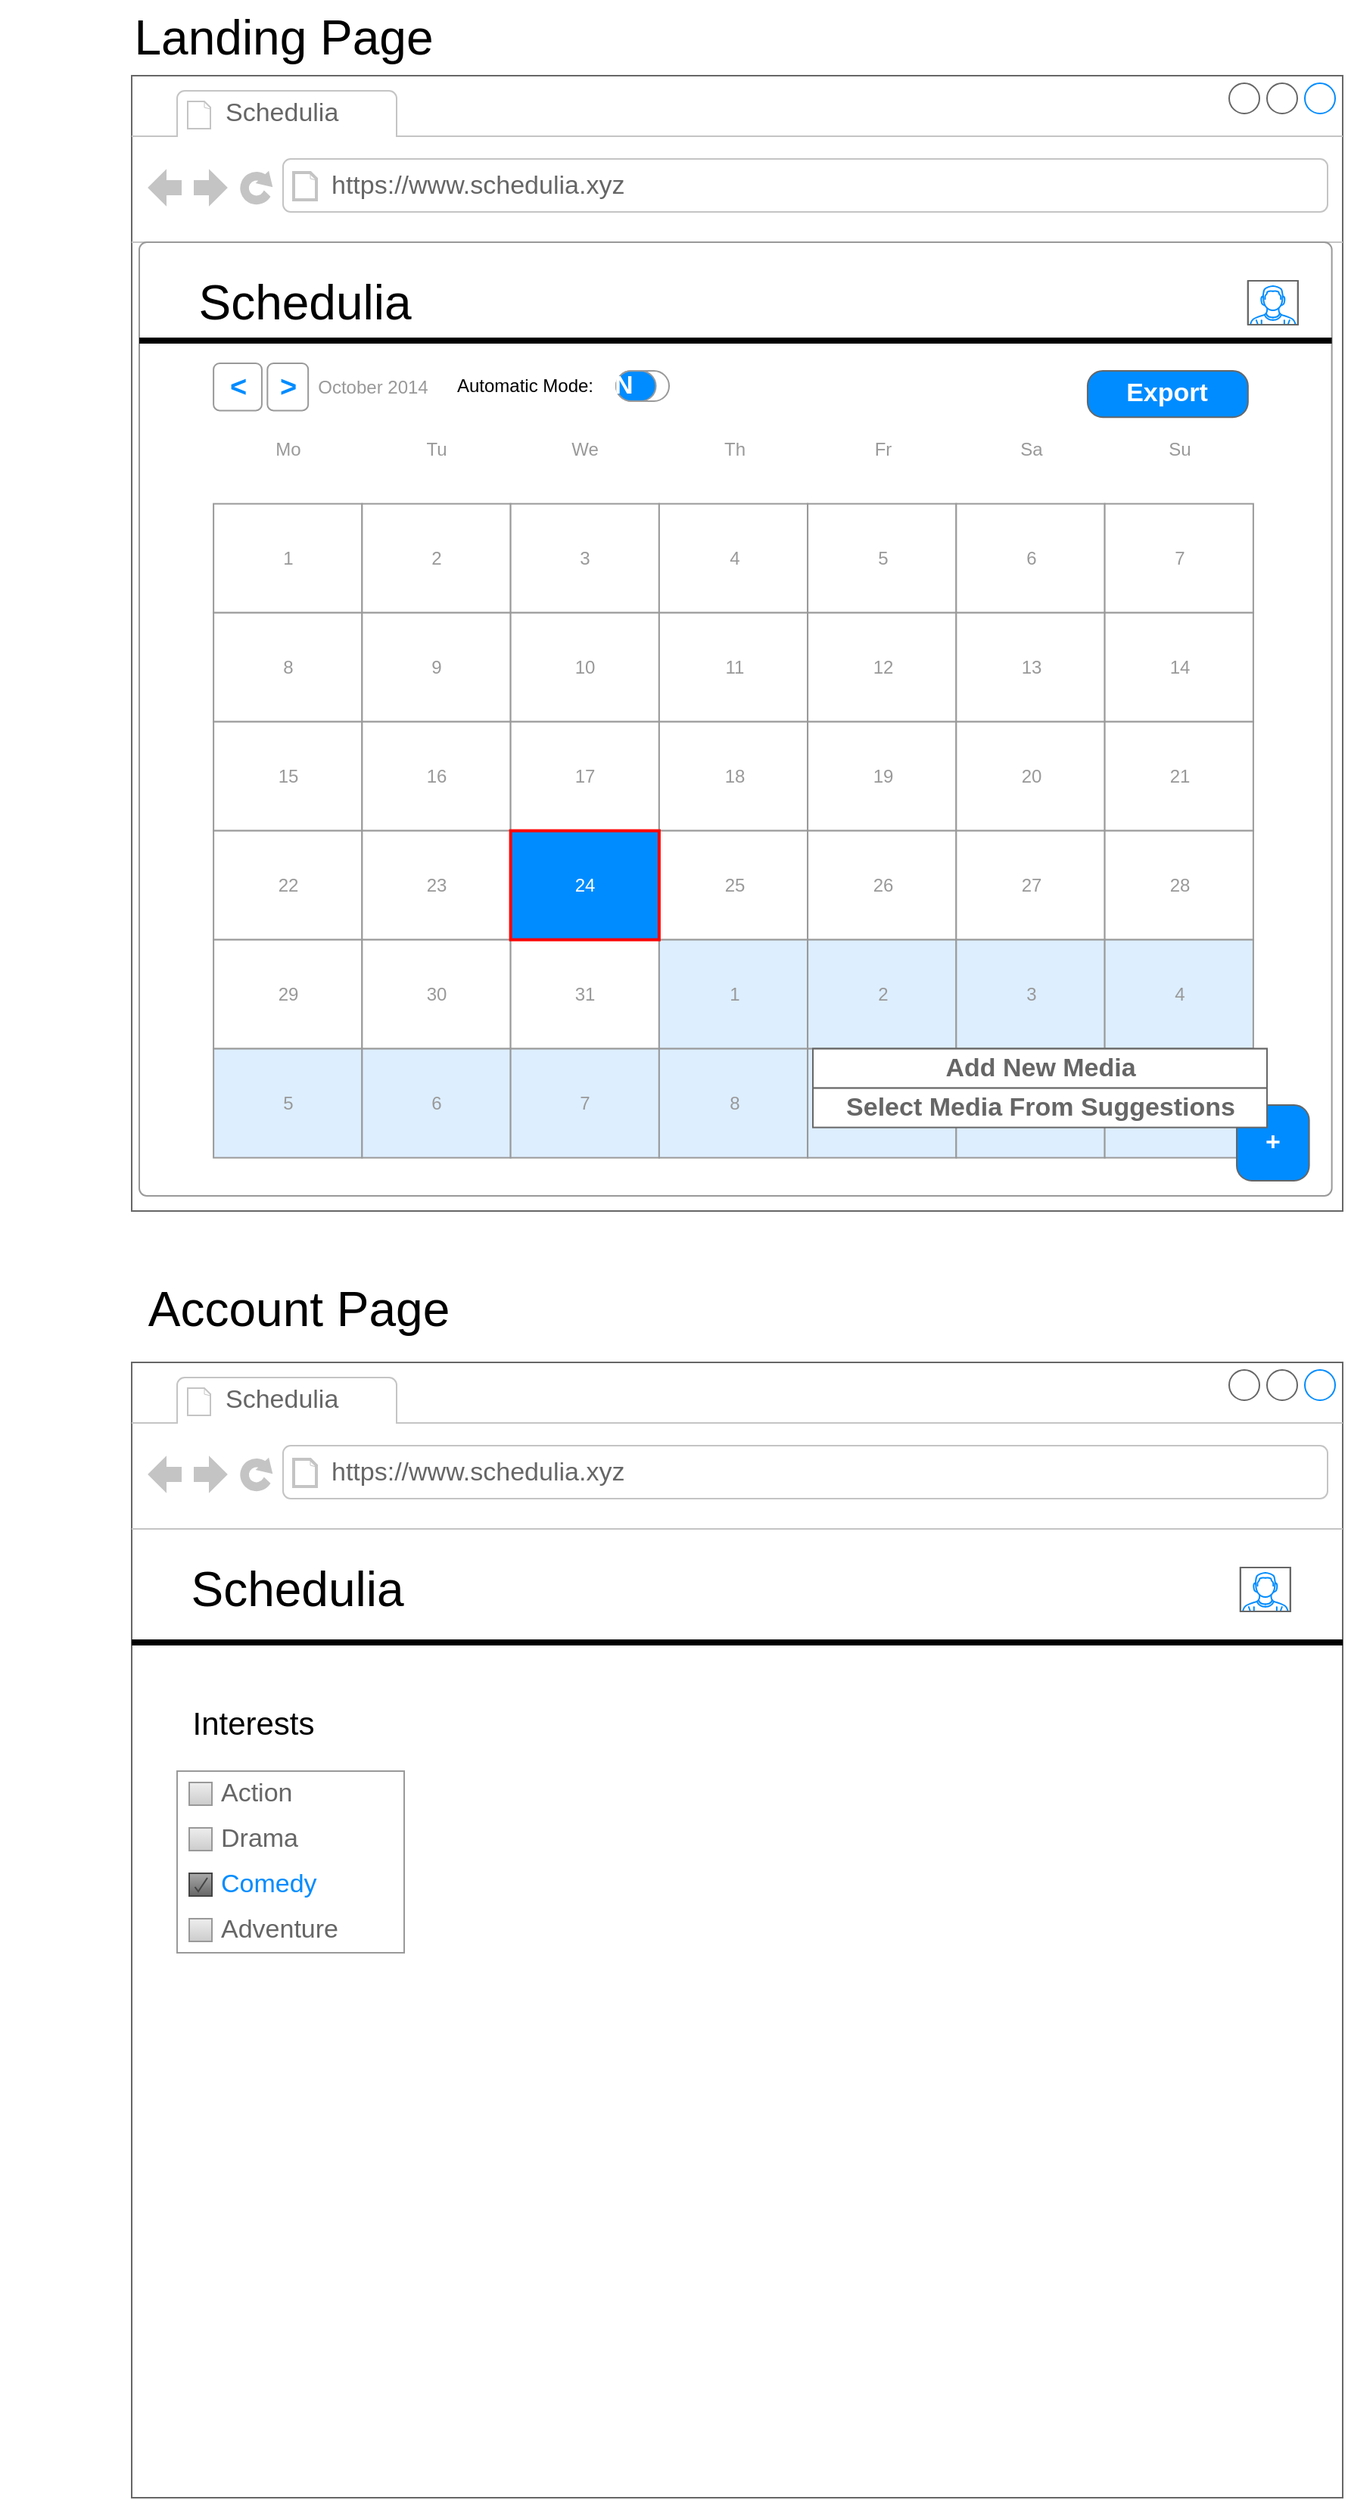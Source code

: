 <mxfile version="20.2.8" type="device"><diagram id="PHjTdPl2fH39g4z5Hldb" name="Page-1"><mxGraphModel dx="3762" dy="1114" grid="1" gridSize="10" guides="1" tooltips="1" connect="1" arrows="1" fold="1" page="1" pageScale="1" pageWidth="850" pageHeight="1100" math="0" shadow="0"><root><mxCell id="0"/><mxCell id="1" parent="0"/><mxCell id="dAHod_WL6a9GCV79f9y0-3" value="" style="strokeWidth=1;shadow=0;dashed=0;align=center;html=1;shape=mxgraph.mockup.containers.browserWindow;rSize=0;strokeColor=#666666;strokeColor2=#008cff;strokeColor3=#c4c4c4;mainText=,;recursiveResize=0;" parent="1" vertex="1"><mxGeometry x="-1600" y="60" width="800" height="750" as="geometry"/></mxCell><mxCell id="dAHod_WL6a9GCV79f9y0-70" value="" style="strokeWidth=1;shadow=0;dashed=0;align=center;html=1;shape=mxgraph.mockup.forms.rrect;rSize=5;strokeColor=#999999;fillColor=#ffffff;" parent="dAHod_WL6a9GCV79f9y0-3" vertex="1"><mxGeometry x="5" y="110" width="787.81" height="630" as="geometry"/></mxCell><mxCell id="dAHod_WL6a9GCV79f9y0-71" value="October 2014" style="strokeWidth=1;shadow=0;dashed=0;align=center;html=1;shape=mxgraph.mockup.forms.anchor;fontColor=#999999;" parent="dAHod_WL6a9GCV79f9y0-70" vertex="1"><mxGeometry x="-91.002" y="59.6" width="490.625" height="72" as="geometry"/></mxCell><mxCell id="dAHod_WL6a9GCV79f9y0-72" value="&lt;" style="strokeWidth=1;shadow=0;dashed=0;align=center;html=1;shape=mxgraph.mockup.forms.rrect;rSize=4;strokeColor=#999999;fontColor=#008cff;fontSize=19;fontStyle=1;" parent="dAHod_WL6a9GCV79f9y0-70" vertex="1"><mxGeometry x="49.06" y="80" width="31.91" height="31.2" as="geometry"/></mxCell><mxCell id="dAHod_WL6a9GCV79f9y0-73" value="&gt;" style="strokeWidth=1;shadow=0;dashed=0;align=center;html=1;shape=mxgraph.mockup.forms.rrect;rSize=4;strokeColor=#999999;fontColor=#008cff;fontSize=19;fontStyle=1;" parent="dAHod_WL6a9GCV79f9y0-70" vertex="1"><mxGeometry x="84.67" y="80" width="26.91" height="31.2" as="geometry"/></mxCell><mxCell id="dAHod_WL6a9GCV79f9y0-74" value="Mo" style="strokeWidth=1;shadow=0;dashed=0;align=center;html=1;shape=mxgraph.mockup.forms.anchor;fontColor=#999999;" parent="dAHod_WL6a9GCV79f9y0-70" vertex="1"><mxGeometry x="49.062" y="100.8" width="98.125" height="72" as="geometry"/></mxCell><mxCell id="dAHod_WL6a9GCV79f9y0-75" value="Tu" style="strokeWidth=1;shadow=0;dashed=0;align=center;html=1;shape=mxgraph.mockup.forms.anchor;fontColor=#999999;" parent="dAHod_WL6a9GCV79f9y0-70" vertex="1"><mxGeometry x="147.188" y="100.8" width="98.125" height="72" as="geometry"/></mxCell><mxCell id="dAHod_WL6a9GCV79f9y0-76" value="We" style="strokeWidth=1;shadow=0;dashed=0;align=center;html=1;shape=mxgraph.mockup.forms.anchor;fontColor=#999999;" parent="dAHod_WL6a9GCV79f9y0-70" vertex="1"><mxGeometry x="245.312" y="100.8" width="98.125" height="72" as="geometry"/></mxCell><mxCell id="dAHod_WL6a9GCV79f9y0-77" value="Th" style="strokeWidth=1;shadow=0;dashed=0;align=center;html=1;shape=mxgraph.mockup.forms.anchor;fontColor=#999999;" parent="dAHod_WL6a9GCV79f9y0-70" vertex="1"><mxGeometry x="343.438" y="100.8" width="98.125" height="72" as="geometry"/></mxCell><mxCell id="dAHod_WL6a9GCV79f9y0-78" value="Fr" style="strokeWidth=1;shadow=0;dashed=0;align=center;html=1;shape=mxgraph.mockup.forms.anchor;fontColor=#999999;" parent="dAHod_WL6a9GCV79f9y0-70" vertex="1"><mxGeometry x="441.562" y="100.8" width="98.125" height="72" as="geometry"/></mxCell><mxCell id="dAHod_WL6a9GCV79f9y0-79" value="Sa" style="strokeWidth=1;shadow=0;dashed=0;align=center;html=1;shape=mxgraph.mockup.forms.anchor;fontColor=#999999;" parent="dAHod_WL6a9GCV79f9y0-70" vertex="1"><mxGeometry x="539.688" y="100.8" width="98.125" height="72" as="geometry"/></mxCell><mxCell id="dAHod_WL6a9GCV79f9y0-80" value="Su" style="strokeWidth=1;shadow=0;dashed=0;align=center;html=1;shape=mxgraph.mockup.forms.anchor;fontColor=#999999;" parent="dAHod_WL6a9GCV79f9y0-70" vertex="1"><mxGeometry x="637.812" y="100.8" width="98.125" height="72" as="geometry"/></mxCell><mxCell id="dAHod_WL6a9GCV79f9y0-81" value="1" style="strokeWidth=1;shadow=0;dashed=0;align=center;html=1;shape=mxgraph.mockup.forms.rrect;rSize=0;strokeColor=#999999;fontColor=#999999;" parent="dAHod_WL6a9GCV79f9y0-70" vertex="1"><mxGeometry x="49.062" y="172.8" width="98.125" height="72" as="geometry"/></mxCell><mxCell id="dAHod_WL6a9GCV79f9y0-82" value="2" style="strokeWidth=1;shadow=0;dashed=0;align=center;html=1;shape=mxgraph.mockup.forms.rrect;rSize=0;strokeColor=#999999;fontColor=#999999;" parent="dAHod_WL6a9GCV79f9y0-70" vertex="1"><mxGeometry x="147.188" y="172.8" width="98.125" height="72" as="geometry"/></mxCell><mxCell id="dAHod_WL6a9GCV79f9y0-83" value="3" style="strokeWidth=1;shadow=0;dashed=0;align=center;html=1;shape=mxgraph.mockup.forms.rrect;rSize=0;strokeColor=#999999;fontColor=#999999;" parent="dAHod_WL6a9GCV79f9y0-70" vertex="1"><mxGeometry x="245.312" y="172.8" width="98.125" height="72" as="geometry"/></mxCell><mxCell id="dAHod_WL6a9GCV79f9y0-84" value="4" style="strokeWidth=1;shadow=0;dashed=0;align=center;html=1;shape=mxgraph.mockup.forms.rrect;rSize=0;strokeColor=#999999;fontColor=#999999;" parent="dAHod_WL6a9GCV79f9y0-70" vertex="1"><mxGeometry x="343.438" y="172.8" width="98.125" height="72" as="geometry"/></mxCell><mxCell id="dAHod_WL6a9GCV79f9y0-85" value="5" style="strokeWidth=1;shadow=0;dashed=0;align=center;html=1;shape=mxgraph.mockup.forms.rrect;rSize=0;strokeColor=#999999;fontColor=#999999;" parent="dAHod_WL6a9GCV79f9y0-70" vertex="1"><mxGeometry x="441.562" y="172.8" width="98.125" height="72" as="geometry"/></mxCell><mxCell id="dAHod_WL6a9GCV79f9y0-86" value="6" style="strokeWidth=1;shadow=0;dashed=0;align=center;html=1;shape=mxgraph.mockup.forms.rrect;rSize=0;strokeColor=#999999;fontColor=#999999;" parent="dAHod_WL6a9GCV79f9y0-70" vertex="1"><mxGeometry x="539.688" y="172.8" width="98.125" height="72" as="geometry"/></mxCell><mxCell id="dAHod_WL6a9GCV79f9y0-87" value="7" style="strokeWidth=1;shadow=0;dashed=0;align=center;html=1;shape=mxgraph.mockup.forms.rrect;rSize=0;strokeColor=#999999;fontColor=#999999;" parent="dAHod_WL6a9GCV79f9y0-70" vertex="1"><mxGeometry x="637.812" y="172.8" width="98.125" height="72" as="geometry"/></mxCell><mxCell id="dAHod_WL6a9GCV79f9y0-88" value="8" style="strokeWidth=1;shadow=0;dashed=0;align=center;html=1;shape=mxgraph.mockup.forms.rrect;rSize=0;strokeColor=#999999;fontColor=#999999;" parent="dAHod_WL6a9GCV79f9y0-70" vertex="1"><mxGeometry x="49.062" y="244.8" width="98.125" height="72" as="geometry"/></mxCell><mxCell id="dAHod_WL6a9GCV79f9y0-89" value="9" style="strokeWidth=1;shadow=0;dashed=0;align=center;html=1;shape=mxgraph.mockup.forms.rrect;rSize=0;strokeColor=#999999;fontColor=#999999;" parent="dAHod_WL6a9GCV79f9y0-70" vertex="1"><mxGeometry x="147.188" y="244.8" width="98.125" height="72" as="geometry"/></mxCell><mxCell id="dAHod_WL6a9GCV79f9y0-90" value="10" style="strokeWidth=1;shadow=0;dashed=0;align=center;html=1;shape=mxgraph.mockup.forms.rrect;rSize=0;strokeColor=#999999;fontColor=#999999;" parent="dAHod_WL6a9GCV79f9y0-70" vertex="1"><mxGeometry x="245.312" y="244.8" width="98.125" height="72" as="geometry"/></mxCell><mxCell id="dAHod_WL6a9GCV79f9y0-91" value="11" style="strokeWidth=1;shadow=0;dashed=0;align=center;html=1;shape=mxgraph.mockup.forms.rrect;rSize=0;strokeColor=#999999;fontColor=#999999;" parent="dAHod_WL6a9GCV79f9y0-70" vertex="1"><mxGeometry x="343.438" y="244.8" width="98.125" height="72" as="geometry"/></mxCell><mxCell id="dAHod_WL6a9GCV79f9y0-92" value="12" style="strokeWidth=1;shadow=0;dashed=0;align=center;html=1;shape=mxgraph.mockup.forms.rrect;rSize=0;strokeColor=#999999;fontColor=#999999;" parent="dAHod_WL6a9GCV79f9y0-70" vertex="1"><mxGeometry x="441.562" y="244.8" width="98.125" height="72" as="geometry"/></mxCell><mxCell id="dAHod_WL6a9GCV79f9y0-93" value="13" style="strokeWidth=1;shadow=0;dashed=0;align=center;html=1;shape=mxgraph.mockup.forms.rrect;rSize=0;strokeColor=#999999;fontColor=#999999;" parent="dAHod_WL6a9GCV79f9y0-70" vertex="1"><mxGeometry x="539.688" y="244.8" width="98.125" height="72" as="geometry"/></mxCell><mxCell id="dAHod_WL6a9GCV79f9y0-94" value="14" style="strokeWidth=1;shadow=0;dashed=0;align=center;html=1;shape=mxgraph.mockup.forms.rrect;rSize=0;strokeColor=#999999;fontColor=#999999;" parent="dAHod_WL6a9GCV79f9y0-70" vertex="1"><mxGeometry x="637.812" y="244.8" width="98.125" height="72" as="geometry"/></mxCell><mxCell id="dAHod_WL6a9GCV79f9y0-95" value="15" style="strokeWidth=1;shadow=0;dashed=0;align=center;html=1;shape=mxgraph.mockup.forms.rrect;rSize=0;strokeColor=#999999;fontColor=#999999;" parent="dAHod_WL6a9GCV79f9y0-70" vertex="1"><mxGeometry x="49.062" y="316.8" width="98.125" height="72" as="geometry"/></mxCell><mxCell id="dAHod_WL6a9GCV79f9y0-96" value="16" style="strokeWidth=1;shadow=0;dashed=0;align=center;html=1;shape=mxgraph.mockup.forms.rrect;rSize=0;strokeColor=#999999;fontColor=#999999;" parent="dAHod_WL6a9GCV79f9y0-70" vertex="1"><mxGeometry x="147.188" y="316.8" width="98.125" height="72" as="geometry"/></mxCell><mxCell id="dAHod_WL6a9GCV79f9y0-97" value="17" style="strokeWidth=1;shadow=0;dashed=0;align=center;html=1;shape=mxgraph.mockup.forms.rrect;rSize=0;strokeColor=#999999;fontColor=#999999;" parent="dAHod_WL6a9GCV79f9y0-70" vertex="1"><mxGeometry x="245.312" y="316.8" width="98.125" height="72" as="geometry"/></mxCell><mxCell id="dAHod_WL6a9GCV79f9y0-98" value="18" style="strokeWidth=1;shadow=0;dashed=0;align=center;html=1;shape=mxgraph.mockup.forms.rrect;rSize=0;strokeColor=#999999;fontColor=#999999;" parent="dAHod_WL6a9GCV79f9y0-70" vertex="1"><mxGeometry x="343.438" y="316.8" width="98.125" height="72" as="geometry"/></mxCell><mxCell id="dAHod_WL6a9GCV79f9y0-99" value="19" style="strokeWidth=1;shadow=0;dashed=0;align=center;html=1;shape=mxgraph.mockup.forms.rrect;rSize=0;strokeColor=#999999;fontColor=#999999;" parent="dAHod_WL6a9GCV79f9y0-70" vertex="1"><mxGeometry x="441.562" y="316.8" width="98.125" height="72" as="geometry"/></mxCell><mxCell id="dAHod_WL6a9GCV79f9y0-100" value="20" style="strokeWidth=1;shadow=0;dashed=0;align=center;html=1;shape=mxgraph.mockup.forms.rrect;rSize=0;strokeColor=#999999;fontColor=#999999;" parent="dAHod_WL6a9GCV79f9y0-70" vertex="1"><mxGeometry x="539.688" y="316.8" width="98.125" height="72" as="geometry"/></mxCell><mxCell id="dAHod_WL6a9GCV79f9y0-101" value="21" style="strokeWidth=1;shadow=0;dashed=0;align=center;html=1;shape=mxgraph.mockup.forms.rrect;rSize=0;strokeColor=#999999;fontColor=#999999;" parent="dAHod_WL6a9GCV79f9y0-70" vertex="1"><mxGeometry x="637.812" y="316.8" width="98.125" height="72" as="geometry"/></mxCell><mxCell id="dAHod_WL6a9GCV79f9y0-102" value="22" style="strokeWidth=1;shadow=0;dashed=0;align=center;html=1;shape=mxgraph.mockup.forms.rrect;rSize=0;strokeColor=#999999;fontColor=#999999;" parent="dAHod_WL6a9GCV79f9y0-70" vertex="1"><mxGeometry x="49.062" y="388.8" width="98.125" height="72" as="geometry"/></mxCell><mxCell id="dAHod_WL6a9GCV79f9y0-103" value="23" style="strokeWidth=1;shadow=0;dashed=0;align=center;html=1;shape=mxgraph.mockup.forms.rrect;rSize=0;strokeColor=#999999;fontColor=#999999;" parent="dAHod_WL6a9GCV79f9y0-70" vertex="1"><mxGeometry x="147.188" y="388.8" width="98.125" height="72" as="geometry"/></mxCell><mxCell id="dAHod_WL6a9GCV79f9y0-104" value="25" style="strokeWidth=1;shadow=0;dashed=0;align=center;html=1;shape=mxgraph.mockup.forms.rrect;rSize=0;strokeColor=#999999;fontColor=#999999;" parent="dAHod_WL6a9GCV79f9y0-70" vertex="1"><mxGeometry x="343.438" y="388.8" width="98.125" height="72" as="geometry"/></mxCell><mxCell id="dAHod_WL6a9GCV79f9y0-105" value="26" style="strokeWidth=1;shadow=0;dashed=0;align=center;html=1;shape=mxgraph.mockup.forms.rrect;rSize=0;strokeColor=#999999;fontColor=#999999;" parent="dAHod_WL6a9GCV79f9y0-70" vertex="1"><mxGeometry x="441.562" y="388.8" width="98.125" height="72" as="geometry"/></mxCell><mxCell id="dAHod_WL6a9GCV79f9y0-106" value="27" style="strokeWidth=1;shadow=0;dashed=0;align=center;html=1;shape=mxgraph.mockup.forms.rrect;rSize=0;strokeColor=#999999;fontColor=#999999;" parent="dAHod_WL6a9GCV79f9y0-70" vertex="1"><mxGeometry x="539.688" y="388.8" width="98.125" height="72" as="geometry"/></mxCell><mxCell id="dAHod_WL6a9GCV79f9y0-107" value="28" style="strokeWidth=1;shadow=0;dashed=0;align=center;html=1;shape=mxgraph.mockup.forms.rrect;rSize=0;strokeColor=#999999;fontColor=#999999;" parent="dAHod_WL6a9GCV79f9y0-70" vertex="1"><mxGeometry x="637.812" y="388.8" width="98.125" height="72" as="geometry"/></mxCell><mxCell id="dAHod_WL6a9GCV79f9y0-108" value="29" style="strokeWidth=1;shadow=0;dashed=0;align=center;html=1;shape=mxgraph.mockup.forms.rrect;rSize=0;strokeColor=#999999;fontColor=#999999;" parent="dAHod_WL6a9GCV79f9y0-70" vertex="1"><mxGeometry x="49.062" y="460.8" width="98.125" height="72" as="geometry"/></mxCell><mxCell id="dAHod_WL6a9GCV79f9y0-109" value="30" style="strokeWidth=1;shadow=0;dashed=0;align=center;html=1;shape=mxgraph.mockup.forms.rrect;rSize=0;strokeColor=#999999;fontColor=#999999;" parent="dAHod_WL6a9GCV79f9y0-70" vertex="1"><mxGeometry x="147.188" y="460.8" width="98.125" height="72" as="geometry"/></mxCell><mxCell id="dAHod_WL6a9GCV79f9y0-110" value="31" style="strokeWidth=1;shadow=0;dashed=0;align=center;html=1;shape=mxgraph.mockup.forms.rrect;rSize=0;strokeColor=#999999;fontColor=#999999;" parent="dAHod_WL6a9GCV79f9y0-70" vertex="1"><mxGeometry x="245.312" y="460.8" width="98.125" height="72" as="geometry"/></mxCell><mxCell id="dAHod_WL6a9GCV79f9y0-111" value="1" style="strokeWidth=1;shadow=0;dashed=0;align=center;html=1;shape=mxgraph.mockup.forms.rrect;rSize=0;strokeColor=#999999;fontColor=#999999;fillColor=#ddeeff;" parent="dAHod_WL6a9GCV79f9y0-70" vertex="1"><mxGeometry x="343.438" y="460.8" width="98.125" height="72" as="geometry"/></mxCell><mxCell id="dAHod_WL6a9GCV79f9y0-112" value="2" style="strokeWidth=1;shadow=0;dashed=0;align=center;html=1;shape=mxgraph.mockup.forms.rrect;rSize=0;strokeColor=#999999;fontColor=#999999;fillColor=#ddeeff;" parent="dAHod_WL6a9GCV79f9y0-70" vertex="1"><mxGeometry x="441.562" y="460.8" width="98.125" height="72" as="geometry"/></mxCell><mxCell id="dAHod_WL6a9GCV79f9y0-113" value="3" style="strokeWidth=1;shadow=0;dashed=0;align=center;html=1;shape=mxgraph.mockup.forms.rrect;rSize=0;strokeColor=#999999;fontColor=#999999;fillColor=#ddeeff;" parent="dAHod_WL6a9GCV79f9y0-70" vertex="1"><mxGeometry x="539.688" y="460.8" width="98.125" height="72" as="geometry"/></mxCell><mxCell id="dAHod_WL6a9GCV79f9y0-114" value="4" style="strokeWidth=1;shadow=0;dashed=0;align=center;html=1;shape=mxgraph.mockup.forms.rrect;rSize=0;strokeColor=#999999;fontColor=#999999;fillColor=#ddeeff;" parent="dAHod_WL6a9GCV79f9y0-70" vertex="1"><mxGeometry x="637.812" y="460.8" width="98.125" height="72" as="geometry"/></mxCell><mxCell id="dAHod_WL6a9GCV79f9y0-115" value="5" style="strokeWidth=1;shadow=0;dashed=0;align=center;html=1;shape=mxgraph.mockup.forms.rrect;rSize=0;strokeColor=#999999;fontColor=#999999;fillColor=#ddeeff;" parent="dAHod_WL6a9GCV79f9y0-70" vertex="1"><mxGeometry x="49.062" y="532.8" width="98.125" height="72" as="geometry"/></mxCell><mxCell id="dAHod_WL6a9GCV79f9y0-116" value="6" style="strokeWidth=1;shadow=0;dashed=0;align=center;html=1;shape=mxgraph.mockup.forms.rrect;rSize=0;strokeColor=#999999;fontColor=#999999;fillColor=#ddeeff;" parent="dAHod_WL6a9GCV79f9y0-70" vertex="1"><mxGeometry x="147.188" y="532.8" width="98.125" height="72" as="geometry"/></mxCell><mxCell id="dAHod_WL6a9GCV79f9y0-117" value="7" style="strokeWidth=1;shadow=0;dashed=0;align=center;html=1;shape=mxgraph.mockup.forms.rrect;rSize=0;strokeColor=#999999;fontColor=#999999;fillColor=#ddeeff;" parent="dAHod_WL6a9GCV79f9y0-70" vertex="1"><mxGeometry x="245.312" y="532.8" width="98.125" height="72" as="geometry"/></mxCell><mxCell id="dAHod_WL6a9GCV79f9y0-118" value="8" style="strokeWidth=1;shadow=0;dashed=0;align=center;html=1;shape=mxgraph.mockup.forms.rrect;rSize=0;strokeColor=#999999;fontColor=#999999;fillColor=#ddeeff;" parent="dAHod_WL6a9GCV79f9y0-70" vertex="1"><mxGeometry x="343.438" y="532.8" width="98.125" height="72" as="geometry"/></mxCell><mxCell id="dAHod_WL6a9GCV79f9y0-119" value="9" style="strokeWidth=1;shadow=0;dashed=0;align=center;html=1;shape=mxgraph.mockup.forms.rrect;rSize=0;strokeColor=#999999;fontColor=#999999;fillColor=#ddeeff;" parent="dAHod_WL6a9GCV79f9y0-70" vertex="1"><mxGeometry x="441.562" y="532.8" width="98.125" height="72" as="geometry"/></mxCell><mxCell id="dAHod_WL6a9GCV79f9y0-120" value="10" style="strokeWidth=1;shadow=0;dashed=0;align=center;html=1;shape=mxgraph.mockup.forms.rrect;rSize=0;strokeColor=#999999;fontColor=#999999;fillColor=#ddeeff;" parent="dAHod_WL6a9GCV79f9y0-70" vertex="1"><mxGeometry x="539.688" y="532.8" width="98.125" height="72" as="geometry"/></mxCell><mxCell id="dAHod_WL6a9GCV79f9y0-121" value="11" style="strokeWidth=1;shadow=0;dashed=0;align=center;html=1;shape=mxgraph.mockup.forms.rrect;rSize=0;strokeColor=#999999;fontColor=#999999;fillColor=#ddeeff;" parent="dAHod_WL6a9GCV79f9y0-70" vertex="1"><mxGeometry x="637.812" y="532.8" width="98.125" height="72" as="geometry"/></mxCell><mxCell id="dAHod_WL6a9GCV79f9y0-122" value="24" style="strokeWidth=1;shadow=0;dashed=0;align=center;html=1;shape=mxgraph.mockup.forms.rrect;rSize=0;strokeColor=#ff0000;fontColor=#ffffff;strokeWidth=2;fillColor=#008cff;" parent="dAHod_WL6a9GCV79f9y0-70" vertex="1"><mxGeometry x="245.312" y="388.8" width="98.125" height="72" as="geometry"/></mxCell><mxCell id="dAHod_WL6a9GCV79f9y0-69" value="Automatic Mode:" style="text;html=1;strokeColor=none;fillColor=none;align=center;verticalAlign=middle;whiteSpace=wrap;rounded=0;" parent="dAHod_WL6a9GCV79f9y0-70" vertex="1"><mxGeometry x="205" y="80" width="100" height="30" as="geometry"/></mxCell><mxCell id="dAHod_WL6a9GCV79f9y0-60" value="ON" style="strokeWidth=1;shadow=0;dashed=0;align=center;html=1;shape=mxgraph.mockup.buttons.onOffButton;gradientColor=none;strokeColor=#999999;buttonState=on;fillColor2=#008cff;fontColor=#ffffff;fontSize=17;mainText=;spacingRight=40;fontStyle=1;" parent="dAHod_WL6a9GCV79f9y0-70" vertex="1"><mxGeometry x="315" y="85" width="35" height="20" as="geometry"/></mxCell><mxCell id="dAHod_WL6a9GCV79f9y0-123" value="+" style="strokeWidth=1;shadow=0;dashed=0;align=center;html=1;shape=mxgraph.mockup.buttons.button;strokeColor=#666666;fontColor=#ffffff;mainText=;buttonStyle=round;fontSize=17;fontStyle=1;fillColor=#008cff;whiteSpace=wrap;" parent="dAHod_WL6a9GCV79f9y0-70" vertex="1"><mxGeometry x="725" y="570" width="47.81" height="50" as="geometry"/></mxCell><mxCell id="4MM3qSH1iIxZpQqLXLsO-1" value="&lt;font style=&quot;font-size: 32px;&quot;&gt;Schedulia&lt;/font&gt;" style="text;html=1;strokeColor=none;fillColor=none;align=center;verticalAlign=middle;whiteSpace=wrap;rounded=0;" vertex="1" parent="dAHod_WL6a9GCV79f9y0-70"><mxGeometry y="10" width="219.03" height="60" as="geometry"/></mxCell><mxCell id="4MM3qSH1iIxZpQqLXLsO-2" value="" style="verticalLabelPosition=bottom;shadow=0;dashed=0;align=center;html=1;verticalAlign=top;strokeWidth=1;shape=mxgraph.mockup.containers.userMale;strokeColor=#666666;strokeColor2=#008cff;fontSize=32;" vertex="1" parent="dAHod_WL6a9GCV79f9y0-70"><mxGeometry x="732.41" y="25.5" width="33" height="29" as="geometry"/></mxCell><mxCell id="4MM3qSH1iIxZpQqLXLsO-7" value="" style="strokeWidth=1;shadow=0;dashed=0;align=center;html=1;shape=mxgraph.mockup.containers.rrect;rSize=0;strokeColor=#666666;fontSize=32;" vertex="1" parent="dAHod_WL6a9GCV79f9y0-70"><mxGeometry x="445" y="532.8" width="300" height="50" as="geometry"/></mxCell><mxCell id="4MM3qSH1iIxZpQqLXLsO-8" value="Add New Media" style="strokeColor=inherit;fillColor=inherit;gradientColor=inherit;strokeWidth=1;shadow=0;dashed=0;align=center;html=1;shape=mxgraph.mockup.containers.rrect;rSize=0;fontSize=17;fontColor=#666666;fontStyle=1;resizeWidth=1;" vertex="1" parent="4MM3qSH1iIxZpQqLXLsO-7"><mxGeometry width="300" height="26" relative="1" as="geometry"/></mxCell><mxCell id="4MM3qSH1iIxZpQqLXLsO-9" value="Select Media From Suggestions" style="strokeColor=inherit;fillColor=inherit;gradientColor=inherit;strokeWidth=1;shadow=0;dashed=0;align=center;html=1;shape=mxgraph.mockup.containers.rrect;rSize=0;fontSize=17;fontColor=#666666;fontStyle=1;resizeWidth=1;" vertex="1" parent="4MM3qSH1iIxZpQqLXLsO-7"><mxGeometry width="300" height="26" relative="1" as="geometry"><mxPoint y="26" as="offset"/></mxGeometry></mxCell><mxCell id="4MM3qSH1iIxZpQqLXLsO-12" value="Export" style="strokeWidth=1;shadow=0;dashed=0;align=center;html=1;shape=mxgraph.mockup.buttons.button;strokeColor=#666666;fontColor=#ffffff;mainText=;buttonStyle=round;fontSize=17;fontStyle=1;fillColor=#008cff;whiteSpace=wrap;" vertex="1" parent="dAHod_WL6a9GCV79f9y0-70"><mxGeometry x="626.47" y="85" width="105.94" height="30.6" as="geometry"/></mxCell><mxCell id="4MM3qSH1iIxZpQqLXLsO-112" value="" style="line;strokeWidth=4;html=1;perimeter=backbonePerimeter;points=[];outlineConnect=0;fontSize=21;" vertex="1" parent="dAHod_WL6a9GCV79f9y0-70"><mxGeometry y="60" width="787.81" height="10" as="geometry"/></mxCell><mxCell id="dAHod_WL6a9GCV79f9y0-4" value="Schedulia" style="strokeWidth=1;shadow=0;dashed=0;align=center;html=1;shape=mxgraph.mockup.containers.anchor;fontSize=17;fontColor=#666666;align=left;" parent="dAHod_WL6a9GCV79f9y0-3" vertex="1"><mxGeometry x="60" y="12" width="110" height="26" as="geometry"/></mxCell><mxCell id="dAHod_WL6a9GCV79f9y0-5" value="https://www.schedulia.xyz" style="strokeWidth=1;shadow=0;dashed=0;align=center;html=1;shape=mxgraph.mockup.containers.anchor;rSize=0;fontSize=17;fontColor=#666666;align=left;" parent="dAHod_WL6a9GCV79f9y0-3" vertex="1"><mxGeometry x="130" y="60" width="250" height="26" as="geometry"/></mxCell><mxCell id="4MM3qSH1iIxZpQqLXLsO-3" value="Landing Page" style="text;html=1;align=center;verticalAlign=middle;resizable=0;points=[];autosize=1;strokeColor=none;fillColor=none;fontSize=32;" vertex="1" parent="1"><mxGeometry x="-1610" y="10" width="220" height="50" as="geometry"/></mxCell><mxCell id="4MM3qSH1iIxZpQqLXLsO-13" value="" style="strokeWidth=1;shadow=0;dashed=0;align=center;html=1;shape=mxgraph.mockup.containers.browserWindow;rSize=0;strokeColor=#666666;strokeColor2=#008cff;strokeColor3=#c4c4c4;mainText=,;recursiveResize=0;" vertex="1" parent="1"><mxGeometry x="-1600" y="910" width="800" height="750" as="geometry"/></mxCell><mxCell id="4MM3qSH1iIxZpQqLXLsO-76" value="Schedulia" style="strokeWidth=1;shadow=0;dashed=0;align=center;html=1;shape=mxgraph.mockup.containers.anchor;fontSize=17;fontColor=#666666;align=left;" vertex="1" parent="4MM3qSH1iIxZpQqLXLsO-13"><mxGeometry x="60" y="12" width="110" height="26" as="geometry"/></mxCell><mxCell id="4MM3qSH1iIxZpQqLXLsO-77" value="https://www.schedulia.xyz" style="strokeWidth=1;shadow=0;dashed=0;align=center;html=1;shape=mxgraph.mockup.containers.anchor;rSize=0;fontSize=17;fontColor=#666666;align=left;" vertex="1" parent="4MM3qSH1iIxZpQqLXLsO-13"><mxGeometry x="130" y="60" width="250" height="26" as="geometry"/></mxCell><mxCell id="4MM3qSH1iIxZpQqLXLsO-88" value="&lt;font style=&quot;font-size: 32px;&quot;&gt;Schedulia&lt;/font&gt;" style="text;html=1;strokeColor=none;fillColor=none;align=center;verticalAlign=middle;whiteSpace=wrap;rounded=0;" vertex="1" parent="4MM3qSH1iIxZpQqLXLsO-13"><mxGeometry y="120" width="219.03" height="60" as="geometry"/></mxCell><mxCell id="4MM3qSH1iIxZpQqLXLsO-89" value="" style="verticalLabelPosition=bottom;shadow=0;dashed=0;align=center;html=1;verticalAlign=top;strokeWidth=1;shape=mxgraph.mockup.containers.userMale;strokeColor=#666666;strokeColor2=#008cff;fontSize=32;" vertex="1" parent="4MM3qSH1iIxZpQqLXLsO-13"><mxGeometry x="732.41" y="135.5" width="33" height="29" as="geometry"/></mxCell><mxCell id="4MM3qSH1iIxZpQqLXLsO-92" value="&lt;font style=&quot;font-size: 21px;&quot;&gt;Interests&lt;/font&gt;" style="text;html=1;align=center;verticalAlign=middle;resizable=0;points=[];autosize=1;strokeColor=none;fillColor=none;fontSize=32;" vertex="1" parent="4MM3qSH1iIxZpQqLXLsO-13"><mxGeometry x="30" y="210" width="100" height="50" as="geometry"/></mxCell><mxCell id="4MM3qSH1iIxZpQqLXLsO-107" value="" style="strokeWidth=1;shadow=0;dashed=0;align=center;html=1;shape=mxgraph.mockup.forms.rrect;rSize=0;strokeColor=#999999;fillColor=#ffffff;recursiveResize=0;fontSize=21;" vertex="1" parent="4MM3qSH1iIxZpQqLXLsO-13"><mxGeometry x="30" y="270" width="150" height="120" as="geometry"/></mxCell><mxCell id="4MM3qSH1iIxZpQqLXLsO-108" value="Action" style="strokeWidth=1;shadow=0;dashed=0;align=center;html=1;shape=mxgraph.mockup.forms.rrect;rSize=0;fillColor=#eeeeee;strokeColor=#999999;gradientColor=#cccccc;align=left;spacingLeft=4;fontSize=17;fontColor=#666666;labelPosition=right;" vertex="1" parent="4MM3qSH1iIxZpQqLXLsO-107"><mxGeometry x="8" y="7.5" width="15" height="15" as="geometry"/></mxCell><mxCell id="4MM3qSH1iIxZpQqLXLsO-109" value="Drama" style="strokeWidth=1;shadow=0;dashed=0;align=center;html=1;shape=mxgraph.mockup.forms.rrect;rSize=0;fillColor=#eeeeee;strokeColor=#999999;gradientColor=#cccccc;align=left;spacingLeft=4;fontSize=17;fontColor=#666666;labelPosition=right;" vertex="1" parent="4MM3qSH1iIxZpQqLXLsO-107"><mxGeometry x="8" y="37.5" width="15" height="15" as="geometry"/></mxCell><mxCell id="4MM3qSH1iIxZpQqLXLsO-110" value="Comedy" style="strokeWidth=1;shadow=0;dashed=0;align=center;html=1;shape=mxgraph.mockup.forms.checkbox;rSize=0;resizable=0;fillColor=#aaaaaa;strokeColor=#444444;gradientColor=#666666;align=left;spacingLeft=4;fontSize=17;fontColor=#008cff;labelPosition=right;" vertex="1" parent="4MM3qSH1iIxZpQqLXLsO-107"><mxGeometry x="8" y="67.5" width="15" height="15" as="geometry"/></mxCell><mxCell id="4MM3qSH1iIxZpQqLXLsO-111" value="Adventure" style="strokeWidth=1;shadow=0;dashed=0;align=center;html=1;shape=mxgraph.mockup.forms.rrect;rSize=0;fillColor=#eeeeee;strokeColor=#999999;gradientColor=#cccccc;align=left;spacingLeft=4;fontSize=17;fontColor=#666666;labelPosition=right;" vertex="1" parent="4MM3qSH1iIxZpQqLXLsO-107"><mxGeometry x="8" y="97.5" width="15" height="15" as="geometry"/></mxCell><mxCell id="4MM3qSH1iIxZpQqLXLsO-113" value="" style="line;strokeWidth=4;html=1;perimeter=backbonePerimeter;points=[];outlineConnect=0;fontSize=21;" vertex="1" parent="4MM3qSH1iIxZpQqLXLsO-13"><mxGeometry y="180" width="800" height="10" as="geometry"/></mxCell><mxCell id="4MM3qSH1iIxZpQqLXLsO-78" value="Account Page" style="text;html=1;align=center;verticalAlign=middle;resizable=0;points=[];autosize=1;strokeColor=none;fillColor=none;fontSize=32;" vertex="1" parent="1"><mxGeometry x="-1600" y="850" width="220" height="50" as="geometry"/></mxCell></root></mxGraphModel></diagram></mxfile>